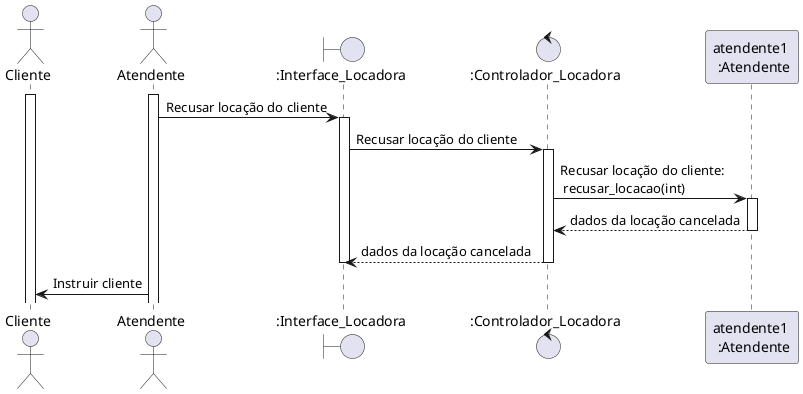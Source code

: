 @startuml

Actor Cliente
Actor Atendente
activate Cliente
activate Atendente

boundary ":Interface_Locadora" as interface
control ":Controlador_Locadora" as controler

participant "atendente1 \n :Atendente" as atendente_obj

Atendente -> interface ++: Recusar locação do cliente
interface -> controler ++: Recusar locação do cliente
controler -> atendente_obj ++: Recusar locação do cliente: \n recusar_locacao(int)

atendente_obj --> controler --: dados da locação cancelada
controler --> interface --: dados da locação cancelada

deactivate interface

Atendente -> Cliente : Instruir cliente

@enduml
